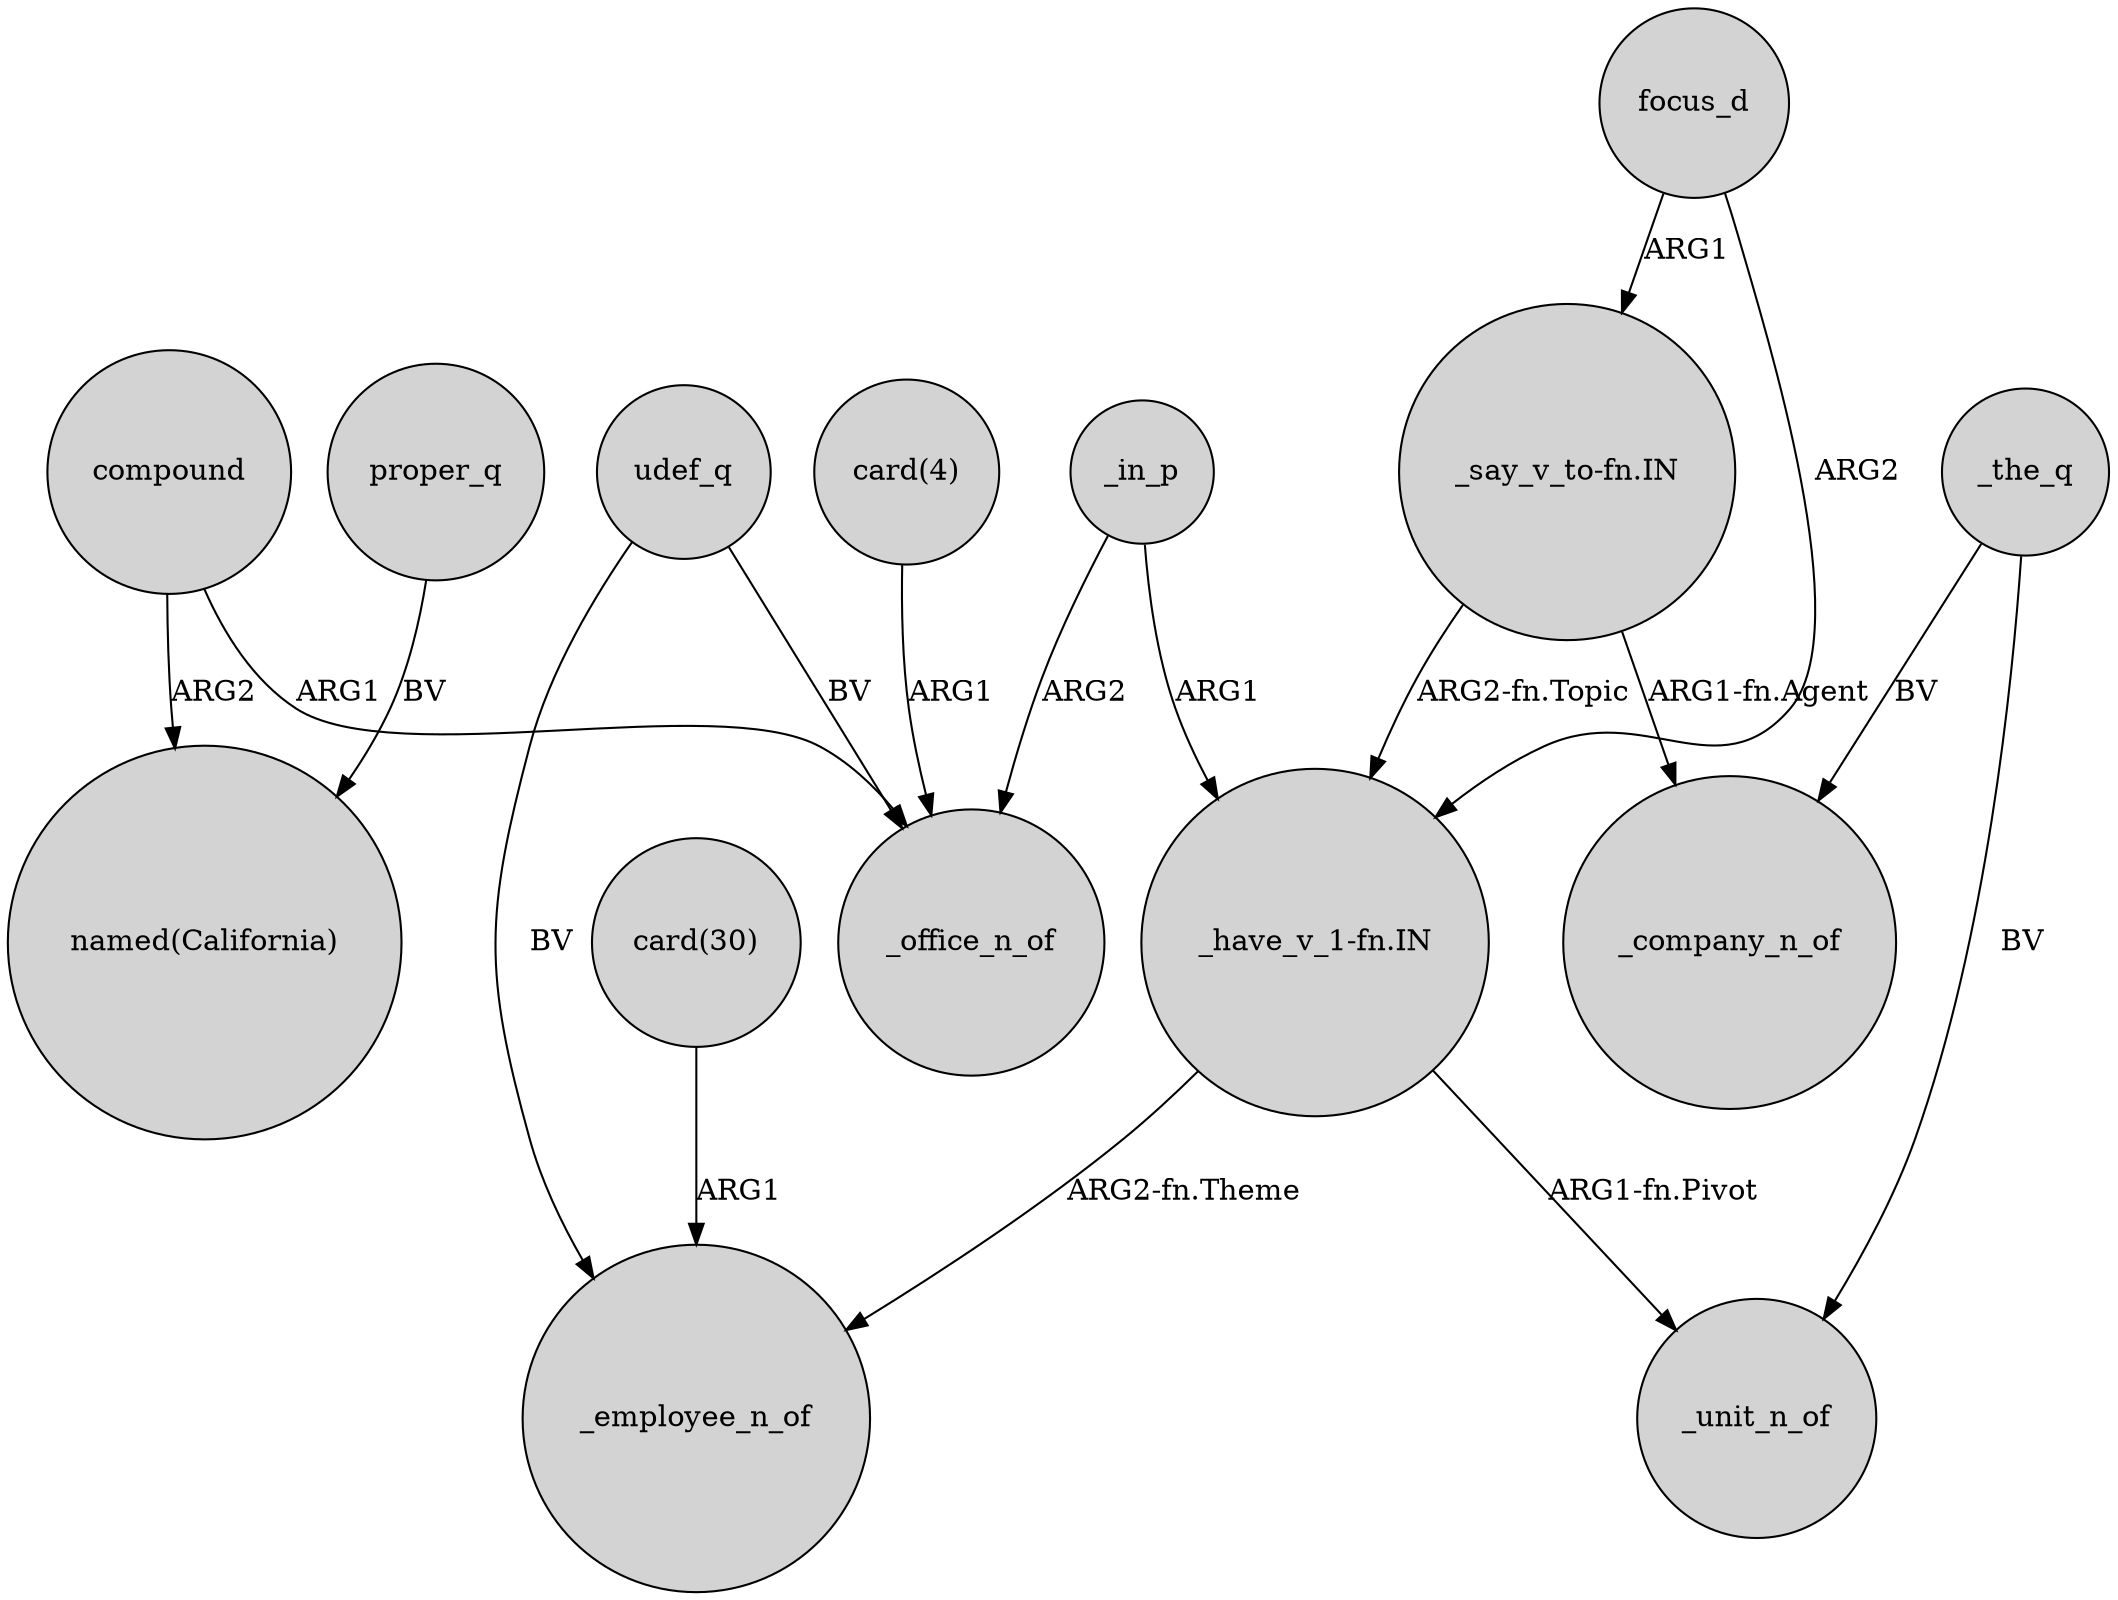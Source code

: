 digraph {
	node [shape=circle style=filled]
	compound -> "named(California)" [label=ARG2]
	"card(30)" -> _employee_n_of [label=ARG1]
	udef_q -> _office_n_of [label=BV]
	"card(4)" -> _office_n_of [label=ARG1]
	proper_q -> "named(California)" [label=BV]
	compound -> _office_n_of [label=ARG1]
	"_say_v_to-fn.IN" -> _company_n_of [label="ARG1-fn.Agent"]
	"_say_v_to-fn.IN" -> "_have_v_1-fn.IN" [label="ARG2-fn.Topic"]
	"_have_v_1-fn.IN" -> _unit_n_of [label="ARG1-fn.Pivot"]
	udef_q -> _employee_n_of [label=BV]
	_the_q -> _unit_n_of [label=BV]
	_the_q -> _company_n_of [label=BV]
	focus_d -> "_have_v_1-fn.IN" [label=ARG2]
	_in_p -> "_have_v_1-fn.IN" [label=ARG1]
	_in_p -> _office_n_of [label=ARG2]
	focus_d -> "_say_v_to-fn.IN" [label=ARG1]
	"_have_v_1-fn.IN" -> _employee_n_of [label="ARG2-fn.Theme"]
}
